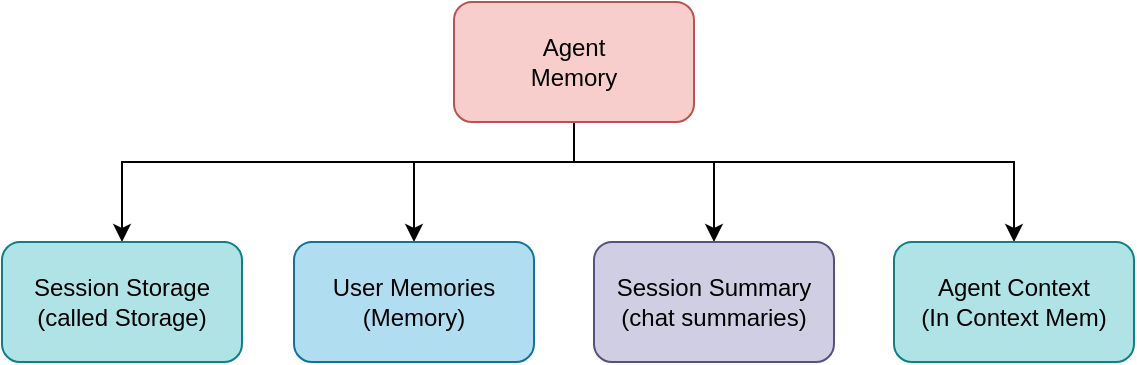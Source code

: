 <mxfile version="27.0.2">
  <diagram name="Page-1" id="ItgQpY1RIdEvj2Atxmpm">
    <mxGraphModel dx="1018" dy="748" grid="1" gridSize="10" guides="1" tooltips="1" connect="1" arrows="1" fold="1" page="1" pageScale="1" pageWidth="827" pageHeight="1169" math="0" shadow="0">
      <root>
        <mxCell id="0" />
        <mxCell id="1" parent="0" />
        <mxCell id="ZFn0Ya00yzNnpdPavL7I-5" style="edgeStyle=orthogonalEdgeStyle;rounded=0;orthogonalLoop=1;jettySize=auto;html=1;entryX=0.5;entryY=0;entryDx=0;entryDy=0;" edge="1" parent="1" source="ZFn0Ya00yzNnpdPavL7I-1" target="ZFn0Ya00yzNnpdPavL7I-2">
          <mxGeometry relative="1" as="geometry">
            <Array as="points">
              <mxPoint x="417" y="170" />
              <mxPoint x="191" y="170" />
            </Array>
          </mxGeometry>
        </mxCell>
        <mxCell id="ZFn0Ya00yzNnpdPavL7I-6" style="edgeStyle=orthogonalEdgeStyle;rounded=0;orthogonalLoop=1;jettySize=auto;html=1;entryX=0.5;entryY=0;entryDx=0;entryDy=0;" edge="1" parent="1" source="ZFn0Ya00yzNnpdPavL7I-1" target="ZFn0Ya00yzNnpdPavL7I-3">
          <mxGeometry relative="1" as="geometry">
            <Array as="points">
              <mxPoint x="417" y="170" />
              <mxPoint x="337" y="170" />
            </Array>
          </mxGeometry>
        </mxCell>
        <mxCell id="ZFn0Ya00yzNnpdPavL7I-7" style="edgeStyle=orthogonalEdgeStyle;rounded=0;orthogonalLoop=1;jettySize=auto;html=1;entryX=0.5;entryY=0;entryDx=0;entryDy=0;" edge="1" parent="1" source="ZFn0Ya00yzNnpdPavL7I-1" target="ZFn0Ya00yzNnpdPavL7I-4">
          <mxGeometry relative="1" as="geometry">
            <Array as="points">
              <mxPoint x="417" y="170" />
              <mxPoint x="487" y="170" />
            </Array>
          </mxGeometry>
        </mxCell>
        <mxCell id="ZFn0Ya00yzNnpdPavL7I-9" style="edgeStyle=orthogonalEdgeStyle;rounded=0;orthogonalLoop=1;jettySize=auto;html=1;entryX=0.5;entryY=0;entryDx=0;entryDy=0;" edge="1" parent="1" source="ZFn0Ya00yzNnpdPavL7I-1" target="ZFn0Ya00yzNnpdPavL7I-8">
          <mxGeometry relative="1" as="geometry">
            <Array as="points">
              <mxPoint x="417" y="170" />
              <mxPoint x="637" y="170" />
            </Array>
          </mxGeometry>
        </mxCell>
        <mxCell id="ZFn0Ya00yzNnpdPavL7I-1" value="Agent&lt;div&gt;Memory&lt;/div&gt;" style="rounded=1;whiteSpace=wrap;html=1;fillColor=#f8cecc;strokeColor=#b85450;" vertex="1" parent="1">
          <mxGeometry x="357" y="90" width="120" height="60" as="geometry" />
        </mxCell>
        <mxCell id="ZFn0Ya00yzNnpdPavL7I-2" value="Session Storage&lt;div&gt;(called Storage)&lt;/div&gt;" style="rounded=1;whiteSpace=wrap;html=1;fillColor=#b0e3e6;strokeColor=#0e8088;" vertex="1" parent="1">
          <mxGeometry x="131" y="210" width="120" height="60" as="geometry" />
        </mxCell>
        <mxCell id="ZFn0Ya00yzNnpdPavL7I-3" value="User Memories&lt;div&gt;(Memory)&lt;/div&gt;" style="rounded=1;whiteSpace=wrap;html=1;fillColor=#b1ddf0;strokeColor=#10739e;" vertex="1" parent="1">
          <mxGeometry x="277" y="210" width="120" height="60" as="geometry" />
        </mxCell>
        <mxCell id="ZFn0Ya00yzNnpdPavL7I-4" value="Session Summary&lt;div&gt;(chat summaries)&lt;/div&gt;" style="rounded=1;whiteSpace=wrap;html=1;fillColor=#d0cee2;strokeColor=#56517e;" vertex="1" parent="1">
          <mxGeometry x="427" y="210" width="120" height="60" as="geometry" />
        </mxCell>
        <mxCell id="ZFn0Ya00yzNnpdPavL7I-8" value="Agent Context&lt;div&gt;(In Context Mem)&lt;/div&gt;" style="rounded=1;whiteSpace=wrap;html=1;fillColor=#b0e3e6;strokeColor=#0e8088;" vertex="1" parent="1">
          <mxGeometry x="577" y="210" width="120" height="60" as="geometry" />
        </mxCell>
      </root>
    </mxGraphModel>
  </diagram>
</mxfile>
